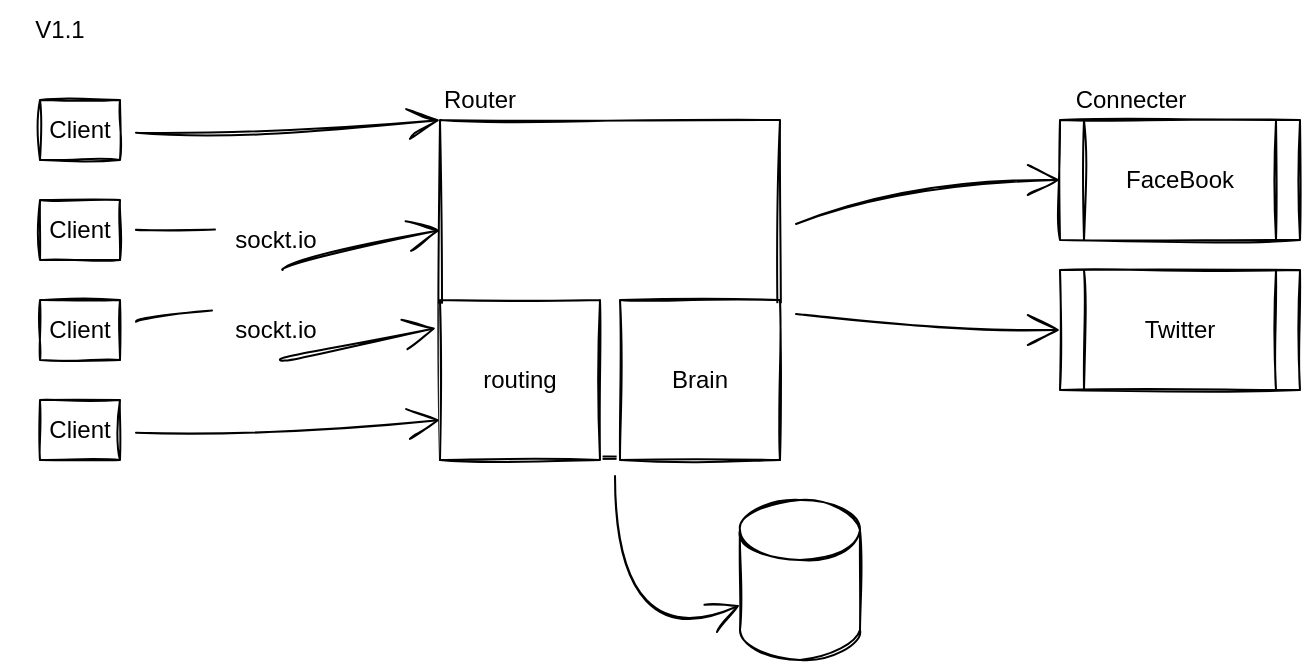 <mxfile version="16.5.3" type="github"><diagram id="IzIgQ8LsKWPjaklV7jgR" name="Page-1"><mxGraphModel dx="1422" dy="704" grid="1" gridSize="10" guides="1" tooltips="1" connect="1" arrows="1" fold="1" page="1" pageScale="1" pageWidth="827" pageHeight="1169" math="0" shadow="0"><root><mxCell id="0"/><mxCell id="1" parent="0"/><mxCell id="kuWgv9vt1K_wUkENCj-Q-14" style="edgeStyle=none;curved=1;rounded=0;orthogonalLoop=1;jettySize=auto;html=1;entryX=0;entryY=0;entryDx=0;entryDy=0;endArrow=open;startSize=14;endSize=14;sourcePerimeterSpacing=8;targetPerimeterSpacing=8;sketch=1;" parent="1" source="kuWgv9vt1K_wUkENCj-Q-1" target="kuWgv9vt1K_wUkENCj-Q-2" edge="1"><mxGeometry relative="1" as="geometry"><Array as="points"><mxPoint x="160" y="190"/></Array></mxGeometry></mxCell><mxCell id="kuWgv9vt1K_wUkENCj-Q-1" value="Client" style="rounded=0;whiteSpace=wrap;html=1;hachureGap=4;pointerEvents=0;arcSize=50;sketch=1;" parent="1" vertex="1"><mxGeometry x="40" y="170" width="40" height="30" as="geometry"/></mxCell><mxCell id="kuWgv9vt1K_wUkENCj-Q-5" value="" style="group;rounded=0;sketch=1;" parent="1" vertex="1" connectable="0"><mxGeometry x="240" y="160" width="170" height="190" as="geometry"/></mxCell><mxCell id="kuWgv9vt1K_wUkENCj-Q-2" value="" style="whiteSpace=wrap;html=1;aspect=fixed;hachureGap=4;pointerEvents=0;align=center;rounded=0;sketch=1;" parent="kuWgv9vt1K_wUkENCj-Q-5" vertex="1"><mxGeometry y="20" width="170" height="170" as="geometry"/></mxCell><mxCell id="kuWgv9vt1K_wUkENCj-Q-4" value="Router" style="text;html=1;strokeColor=none;fillColor=none;align=center;verticalAlign=middle;whiteSpace=wrap;rounded=0;hachureGap=4;pointerEvents=0;sketch=1;" parent="kuWgv9vt1K_wUkENCj-Q-5" vertex="1"><mxGeometry width="40" height="20" as="geometry"/></mxCell><mxCell id="kuWgv9vt1K_wUkENCj-Q-3" value="routing" style="whiteSpace=wrap;html=1;aspect=fixed;hachureGap=4;pointerEvents=0;rounded=0;sketch=1;" parent="kuWgv9vt1K_wUkENCj-Q-5" vertex="1"><mxGeometry y="110" width="80" height="80" as="geometry"/></mxCell><mxCell id="kuWgv9vt1K_wUkENCj-Q-6" value="Brain " style="rounded=0;whiteSpace=wrap;html=1;hachureGap=4;pointerEvents=0;sketch=1;" parent="kuWgv9vt1K_wUkENCj-Q-5" vertex="1"><mxGeometry x="90" y="110" width="80" height="80" as="geometry"/></mxCell><mxCell id="kuWgv9vt1K_wUkENCj-Q-7" value="FaceBook" style="shape=process;whiteSpace=wrap;html=1;backgroundOutline=1;hachureGap=4;pointerEvents=0;rounded=0;sketch=1;" parent="1" vertex="1"><mxGeometry x="550" y="180" width="120" height="60" as="geometry"/></mxCell><mxCell id="kuWgv9vt1K_wUkENCj-Q-8" value="Connecter" style="text;html=1;align=center;verticalAlign=middle;resizable=0;points=[];autosize=1;strokeColor=none;fillColor=none;rounded=0;sketch=1;" parent="1" vertex="1"><mxGeometry x="550" y="160" width="70" height="20" as="geometry"/></mxCell><mxCell id="kuWgv9vt1K_wUkENCj-Q-9" value="" style="shape=cylinder3;whiteSpace=wrap;html=1;boundedLbl=1;backgroundOutline=1;size=15;hachureGap=4;pointerEvents=0;rounded=0;sketch=1;" parent="1" vertex="1"><mxGeometry x="390" y="370" width="60" height="80" as="geometry"/></mxCell><mxCell id="kuWgv9vt1K_wUkENCj-Q-10" style="edgeStyle=none;curved=1;rounded=0;orthogonalLoop=1;jettySize=auto;html=1;entryX=0;entryY=0;entryDx=0;entryDy=52.5;entryPerimeter=0;endArrow=open;startSize=14;endSize=14;sourcePerimeterSpacing=8;targetPerimeterSpacing=8;sketch=1;" parent="1" source="kuWgv9vt1K_wUkENCj-Q-2" target="kuWgv9vt1K_wUkENCj-Q-9" edge="1"><mxGeometry relative="1" as="geometry"><Array as="points"><mxPoint x="330" y="450"/></Array></mxGeometry></mxCell><mxCell id="kuWgv9vt1K_wUkENCj-Q-15" style="edgeStyle=none;curved=1;rounded=0;orthogonalLoop=1;jettySize=auto;html=1;entryX=0;entryY=0.324;entryDx=0;entryDy=0;entryPerimeter=0;endArrow=open;startSize=14;endSize=14;targetPerimeterSpacing=8;startArrow=none;sketch=1;" parent="1" source="NnxTovJUDK7PYohUKrka-2" target="kuWgv9vt1K_wUkENCj-Q-2" edge="1"><mxGeometry relative="1" as="geometry"><Array as="points"><mxPoint x="160" y="250"/></Array></mxGeometry></mxCell><mxCell id="kuWgv9vt1K_wUkENCj-Q-11" value="Client" style="rounded=0;whiteSpace=wrap;html=1;hachureGap=4;pointerEvents=0;arcSize=50;sketch=1;" parent="1" vertex="1"><mxGeometry x="40" y="220" width="40" height="30" as="geometry"/></mxCell><mxCell id="kuWgv9vt1K_wUkENCj-Q-16" style="edgeStyle=none;curved=1;rounded=0;orthogonalLoop=1;jettySize=auto;html=1;entryX=-0.025;entryY=0.175;entryDx=0;entryDy=0;entryPerimeter=0;endArrow=open;startSize=14;endSize=14;targetPerimeterSpacing=8;startArrow=none;sketch=1;" parent="1" source="NnxTovJUDK7PYohUKrka-3" target="kuWgv9vt1K_wUkENCj-Q-3" edge="1"><mxGeometry relative="1" as="geometry"><Array as="points"><mxPoint x="160" y="300"/></Array></mxGeometry></mxCell><mxCell id="kuWgv9vt1K_wUkENCj-Q-12" value="Client" style="rounded=0;whiteSpace=wrap;html=1;hachureGap=4;pointerEvents=0;arcSize=50;sketch=1;" parent="1" vertex="1"><mxGeometry x="40" y="270" width="40" height="30" as="geometry"/></mxCell><mxCell id="kuWgv9vt1K_wUkENCj-Q-17" style="edgeStyle=none;curved=1;rounded=0;orthogonalLoop=1;jettySize=auto;html=1;entryX=0;entryY=0.75;entryDx=0;entryDy=0;endArrow=open;startSize=14;endSize=14;sourcePerimeterSpacing=8;targetPerimeterSpacing=8;sketch=1;" parent="1" source="kuWgv9vt1K_wUkENCj-Q-13" target="kuWgv9vt1K_wUkENCj-Q-3" edge="1"><mxGeometry relative="1" as="geometry"><Array as="points"><mxPoint x="160" y="340"/></Array></mxGeometry></mxCell><mxCell id="kuWgv9vt1K_wUkENCj-Q-13" value="Client" style="rounded=0;whiteSpace=wrap;html=1;hachureGap=4;pointerEvents=0;arcSize=50;sketch=1;" parent="1" vertex="1"><mxGeometry x="40" y="320" width="40" height="30" as="geometry"/></mxCell><mxCell id="kuWgv9vt1K_wUkENCj-Q-18" value="Twitter" style="shape=process;whiteSpace=wrap;html=1;backgroundOutline=1;hachureGap=4;pointerEvents=0;rounded=0;sketch=1;" parent="1" vertex="1"><mxGeometry x="550" y="255" width="120" height="60" as="geometry"/></mxCell><mxCell id="kuWgv9vt1K_wUkENCj-Q-19" style="edgeStyle=none;curved=1;rounded=0;orthogonalLoop=1;jettySize=auto;html=1;entryX=0;entryY=0.5;entryDx=0;entryDy=0;endArrow=open;startSize=14;endSize=14;sourcePerimeterSpacing=8;targetPerimeterSpacing=8;sketch=1;" parent="1" source="kuWgv9vt1K_wUkENCj-Q-2" target="kuWgv9vt1K_wUkENCj-Q-18" edge="1"><mxGeometry relative="1" as="geometry"><Array as="points"><mxPoint x="480" y="285"/></Array></mxGeometry></mxCell><mxCell id="kuWgv9vt1K_wUkENCj-Q-20" style="edgeStyle=none;curved=1;rounded=0;orthogonalLoop=1;jettySize=auto;html=1;entryX=0;entryY=0.5;entryDx=0;entryDy=0;endArrow=open;startSize=14;endSize=14;sourcePerimeterSpacing=8;targetPerimeterSpacing=8;sketch=1;" parent="1" source="kuWgv9vt1K_wUkENCj-Q-2" target="kuWgv9vt1K_wUkENCj-Q-7" edge="1"><mxGeometry relative="1" as="geometry"><Array as="points"><mxPoint x="480" y="210"/></Array></mxGeometry></mxCell><mxCell id="NnxTovJUDK7PYohUKrka-3" value="sockt.io" style="text;html=1;strokeColor=none;fillColor=none;align=center;verticalAlign=middle;whiteSpace=wrap;rounded=0;rotation=0;sketch=1;" parent="1" vertex="1"><mxGeometry x="127.5" y="270" width="60" height="30" as="geometry"/></mxCell><mxCell id="NnxTovJUDK7PYohUKrka-4" value="" style="edgeStyle=none;curved=1;rounded=0;orthogonalLoop=1;jettySize=auto;html=1;entryX=-0.025;entryY=0.175;entryDx=0;entryDy=0;entryPerimeter=0;endArrow=none;startSize=14;endSize=14;sourcePerimeterSpacing=8;sketch=1;" parent="1" source="kuWgv9vt1K_wUkENCj-Q-12" target="NnxTovJUDK7PYohUKrka-3" edge="1"><mxGeometry relative="1" as="geometry"><Array as="points"/><mxPoint x="88" y="289.2" as="sourcePoint"/><mxPoint x="238" y="284" as="targetPoint"/></mxGeometry></mxCell><mxCell id="NnxTovJUDK7PYohUKrka-2" value="sockt.io" style="text;html=1;strokeColor=none;fillColor=none;align=center;verticalAlign=middle;whiteSpace=wrap;rounded=0;rotation=0;sketch=1;" parent="1" vertex="1"><mxGeometry x="127.5" y="225" width="60" height="30" as="geometry"/></mxCell><mxCell id="NnxTovJUDK7PYohUKrka-5" value="" style="edgeStyle=none;curved=1;rounded=0;orthogonalLoop=1;jettySize=auto;html=1;entryX=0;entryY=0.324;entryDx=0;entryDy=0;entryPerimeter=0;endArrow=none;startSize=14;endSize=14;sourcePerimeterSpacing=8;sketch=1;" parent="1" source="kuWgv9vt1K_wUkENCj-Q-11" target="NnxTovJUDK7PYohUKrka-2" edge="1"><mxGeometry relative="1" as="geometry"><Array as="points"/><mxPoint x="88" y="239.2" as="sourcePoint"/><mxPoint x="240" y="235.08" as="targetPoint"/></mxGeometry></mxCell><mxCell id="aYvKq-J8F7LsV77UN8nb-1" value="V1.1" style="text;html=1;strokeColor=none;fillColor=none;align=center;verticalAlign=middle;whiteSpace=wrap;rounded=0;" vertex="1" parent="1"><mxGeometry x="20" y="120" width="60" height="30" as="geometry"/></mxCell></root></mxGraphModel></diagram></mxfile>
